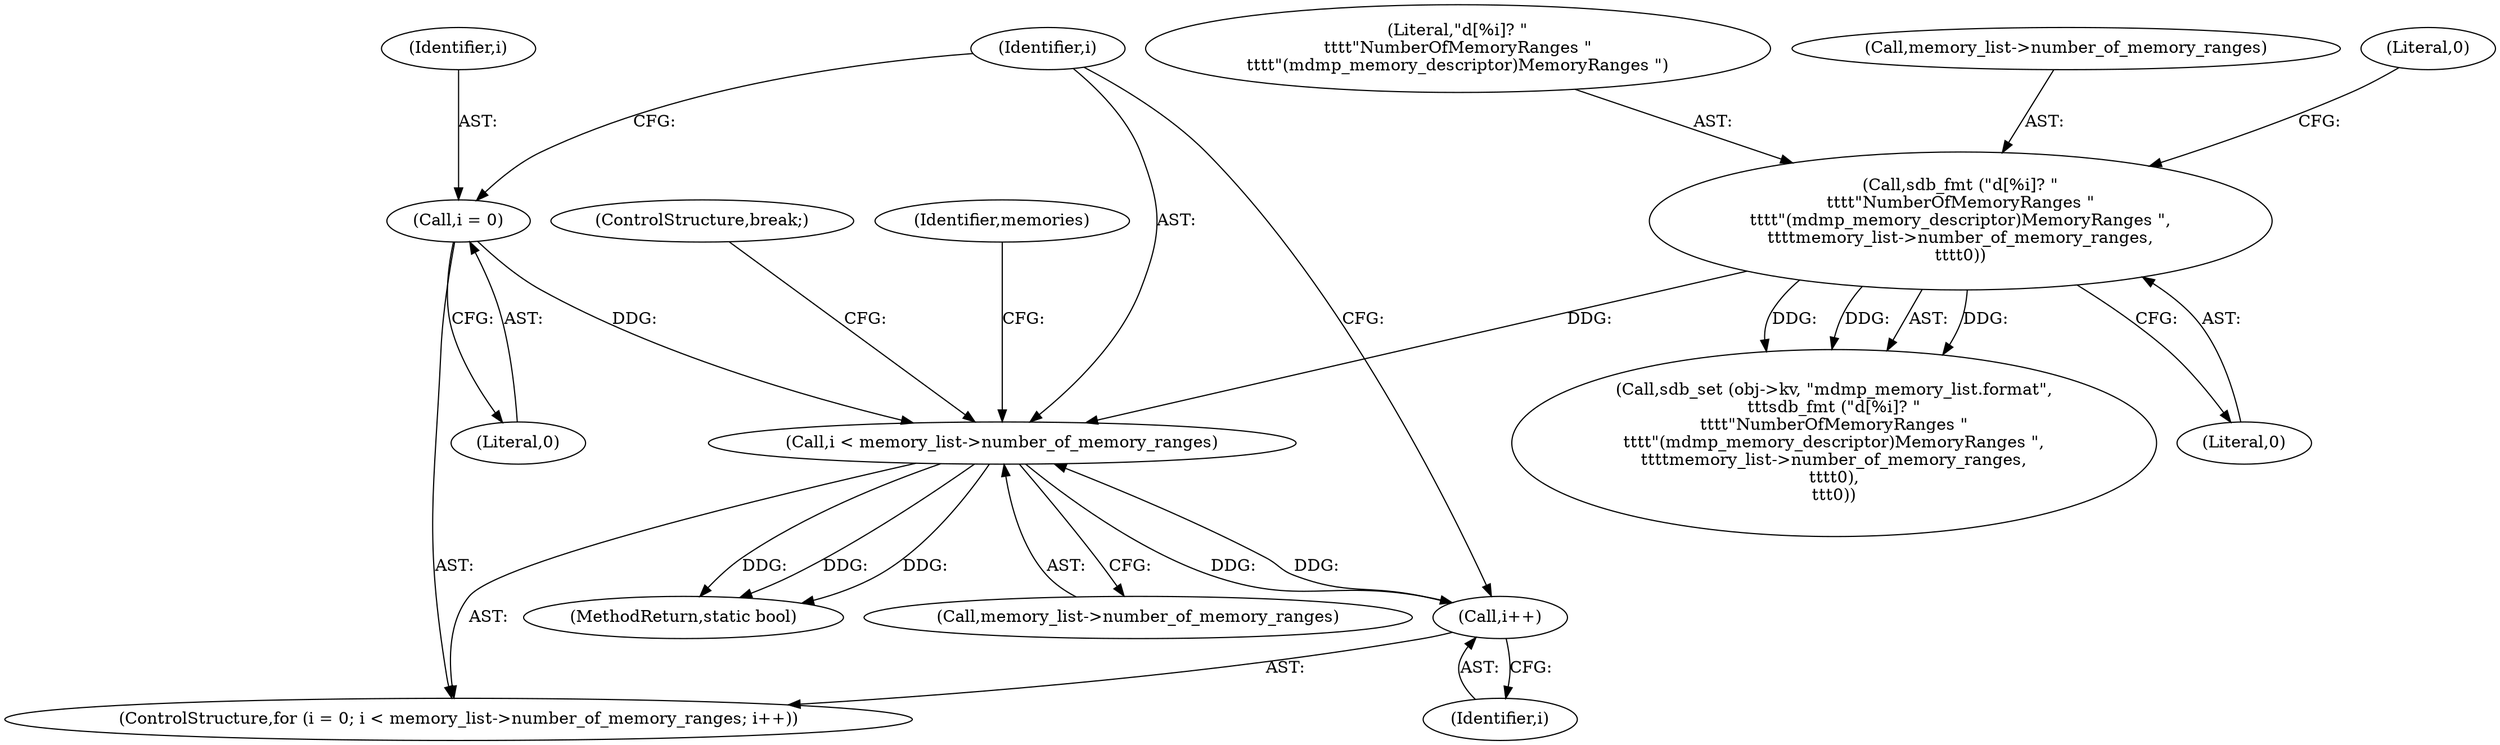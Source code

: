 digraph "0_radare2_40b021ba29c8f90ccf7c879fde2580bc73a17e8e_0@pointer" {
"1000363" [label="(Call,i < memory_list->number_of_memory_ranges)"];
"1000368" [label="(Call,i++)"];
"1000363" [label="(Call,i < memory_list->number_of_memory_ranges)"];
"1000360" [label="(Call,i = 0)"];
"1000352" [label="(Call,sdb_fmt (\"d[%i]? \"\n\t\t\t\t\"NumberOfMemoryRanges \"\n\t\t\t\t\"(mdmp_memory_descriptor)MemoryRanges \",\n\t\t\t\tmemory_list->number_of_memory_ranges,\n\t\t\t\t0))"];
"1000389" [label="(ControlStructure,break;)"];
"1000352" [label="(Call,sdb_fmt (\"d[%i]? \"\n\t\t\t\t\"NumberOfMemoryRanges \"\n\t\t\t\t\"(mdmp_memory_descriptor)MemoryRanges \",\n\t\t\t\tmemory_list->number_of_memory_ranges,\n\t\t\t\t0))"];
"1000360" [label="(Call,i = 0)"];
"1000347" [label="(Call,sdb_set (obj->kv, \"mdmp_memory_list.format\",\n\t\t\tsdb_fmt (\"d[%i]? \"\n\t\t\t\t\"NumberOfMemoryRanges \"\n\t\t\t\t\"(mdmp_memory_descriptor)MemoryRanges \",\n\t\t\t\tmemory_list->number_of_memory_ranges,\n\t\t\t\t0),\n\t\t\t0))"];
"1000357" [label="(Literal,0)"];
"1000353" [label="(Literal,\"d[%i]? \"\n\t\t\t\t\"NumberOfMemoryRanges \"\n\t\t\t\t\"(mdmp_memory_descriptor)MemoryRanges \")"];
"1000354" [label="(Call,memory_list->number_of_memory_ranges)"];
"1000359" [label="(ControlStructure,for (i = 0; i < memory_list->number_of_memory_ranges; i++))"];
"1001137" [label="(MethodReturn,static bool)"];
"1000365" [label="(Call,memory_list->number_of_memory_ranges)"];
"1000364" [label="(Identifier,i)"];
"1000358" [label="(Literal,0)"];
"1000361" [label="(Identifier,i)"];
"1000369" [label="(Identifier,i)"];
"1000372" [label="(Identifier,memories)"];
"1000363" [label="(Call,i < memory_list->number_of_memory_ranges)"];
"1000368" [label="(Call,i++)"];
"1000362" [label="(Literal,0)"];
"1000363" -> "1000359"  [label="AST: "];
"1000363" -> "1000365"  [label="CFG: "];
"1000364" -> "1000363"  [label="AST: "];
"1000365" -> "1000363"  [label="AST: "];
"1000372" -> "1000363"  [label="CFG: "];
"1000389" -> "1000363"  [label="CFG: "];
"1000363" -> "1001137"  [label="DDG: "];
"1000363" -> "1001137"  [label="DDG: "];
"1000363" -> "1001137"  [label="DDG: "];
"1000368" -> "1000363"  [label="DDG: "];
"1000360" -> "1000363"  [label="DDG: "];
"1000352" -> "1000363"  [label="DDG: "];
"1000363" -> "1000368"  [label="DDG: "];
"1000368" -> "1000359"  [label="AST: "];
"1000368" -> "1000369"  [label="CFG: "];
"1000369" -> "1000368"  [label="AST: "];
"1000364" -> "1000368"  [label="CFG: "];
"1000360" -> "1000359"  [label="AST: "];
"1000360" -> "1000362"  [label="CFG: "];
"1000361" -> "1000360"  [label="AST: "];
"1000362" -> "1000360"  [label="AST: "];
"1000364" -> "1000360"  [label="CFG: "];
"1000352" -> "1000347"  [label="AST: "];
"1000352" -> "1000357"  [label="CFG: "];
"1000353" -> "1000352"  [label="AST: "];
"1000354" -> "1000352"  [label="AST: "];
"1000357" -> "1000352"  [label="AST: "];
"1000358" -> "1000352"  [label="CFG: "];
"1000352" -> "1000347"  [label="DDG: "];
"1000352" -> "1000347"  [label="DDG: "];
"1000352" -> "1000347"  [label="DDG: "];
}
